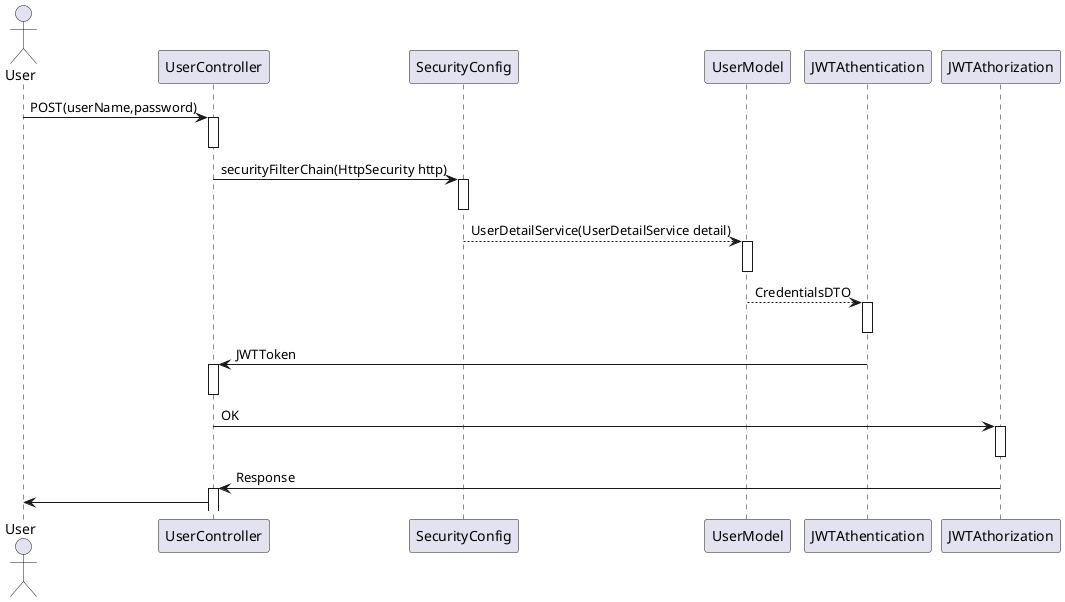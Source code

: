@startuml

actor User
participant "UserController" as Controller
participant "SecurityConfig" as Config
participant "UserModel" as UserM
participant "JWTAthentication" as Ath
participant "JWTAthorization" as Atho


User -> Controller: POST(userName,password)
activate Controller
deactivate Controller
Controller -> Config: securityFilterChain(HttpSecurity http)
activate Config
deactivate Config
Config--> UserM: UserDetailService(UserDetailService detail)
activate UserM
deactivate UserM
UserM --> Ath: CredentialsDTO
activate Ath
deactivate Ath
Ath -> Controller : JWTToken
activate Controller
deactivate Controller
Controller->Atho : OK
activate Atho
deactivate Atho
Atho->Controller : Response
activate Controller
Controller->User

@enduml
